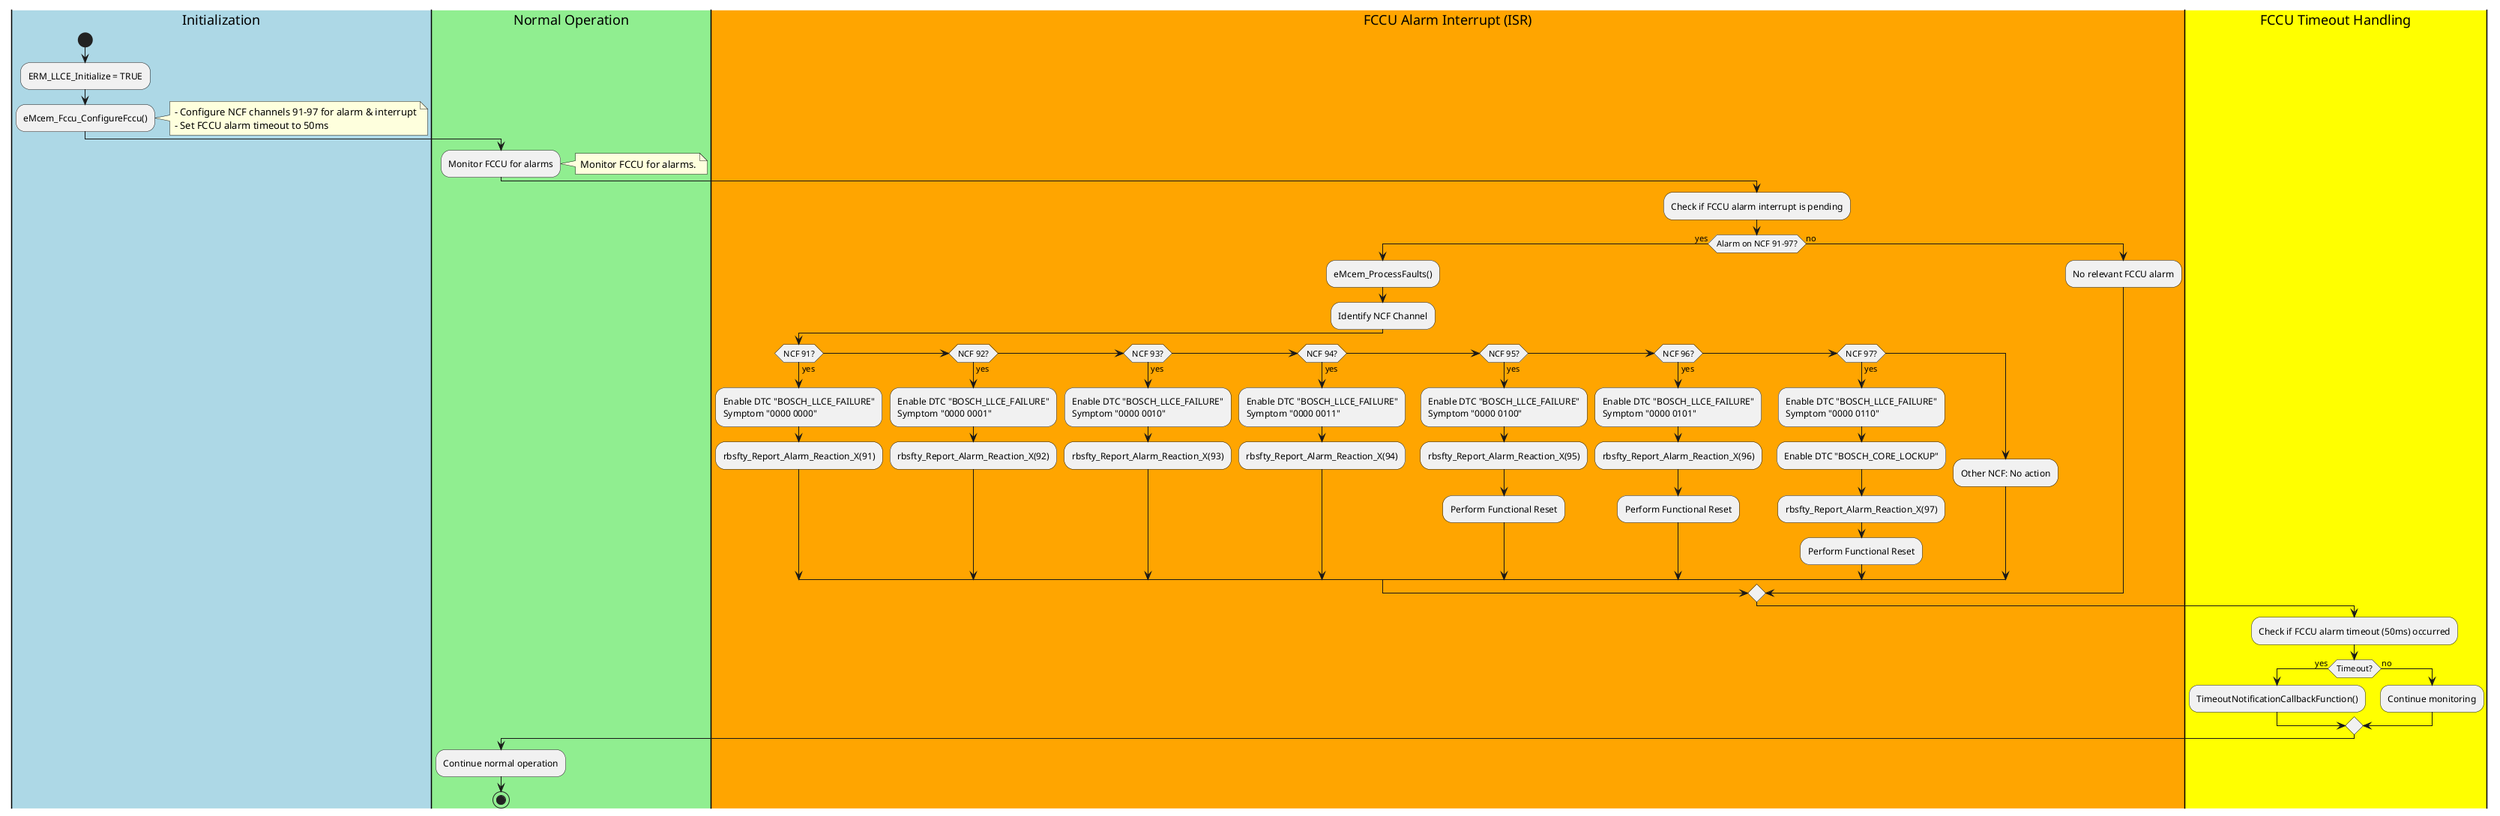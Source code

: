 @startuml
|#lightBlue|Initialization|
start
:ERM_LLCE_Initialize = TRUE;
:eMcem_Fccu_ConfigureFccu();
note right
  - Configure NCF channels 91-97 for alarm & interrupt
  - Set FCCU alarm timeout to 50ms
end note



|#lightGreen|Normal Operation|
:Monitor FCCU for alarms;
note right: Monitor FCCU for alarms.
 
|#orange|FCCU Alarm Interrupt (ISR)|
:Check if FCCU alarm interrupt is pending;
if (Alarm on NCF 91-97?) then (yes)
  :eMcem_ProcessFaults();
  :Identify NCF Channel;
  if (NCF 91?) then (yes)
    :Enable DTC "BOSCH_LLCE_FAILURE"\nSymptom "0000 0000";
    :rbsfty_Report_Alarm_Reaction_X(91);
  else if (NCF 92?) then (yes)
    :Enable DTC "BOSCH_LLCE_FAILURE"\nSymptom "0000 0001";
    :rbsfty_Report_Alarm_Reaction_X(92);
  else if (NCF 93?) then (yes)
    :Enable DTC "BOSCH_LLCE_FAILURE"\nSymptom "0000 0010";
    :rbsfty_Report_Alarm_Reaction_X(93);
  else if (NCF 94?) then (yes)
    :Enable DTC "BOSCH_LLCE_FAILURE"\nSymptom "0000 0011";
    :rbsfty_Report_Alarm_Reaction_X(94);
  else if (NCF 95?) then (yes)
    :Enable DTC "BOSCH_LLCE_FAILURE"\nSymptom "0000 0100";
    :rbsfty_Report_Alarm_Reaction_X(95);
    :Perform Functional Reset;
  else if (NCF 96?) then (yes)
    :Enable DTC "BOSCH_LLCE_FAILURE"\nSymptom "0000 0101";
    :rbsfty_Report_Alarm_Reaction_X(96);
    :Perform Functional Reset;
  else if (NCF 97?) then (yes)
    :Enable DTC "BOSCH_LLCE_FAILURE"\nSymptom "0000 0110";
    :Enable DTC "BOSCH_CORE_LOCKUP";
    :rbsfty_Report_Alarm_Reaction_X(97);
    :Perform Functional Reset;
  else
    :Other NCF: No action;
  endif
else (no)
  :No relevant FCCU alarm;
endif
 
|#yellow|FCCU Timeout Handling|
:Check if FCCU alarm timeout (50ms) occurred;
if (Timeout?) then (yes)
  :TimeoutNotificationCallbackFunction();
else (no)
  :Continue monitoring;
endif
 
|#lightGreen|Normal Operation|
:Continue normal operation;
stop
@enduml